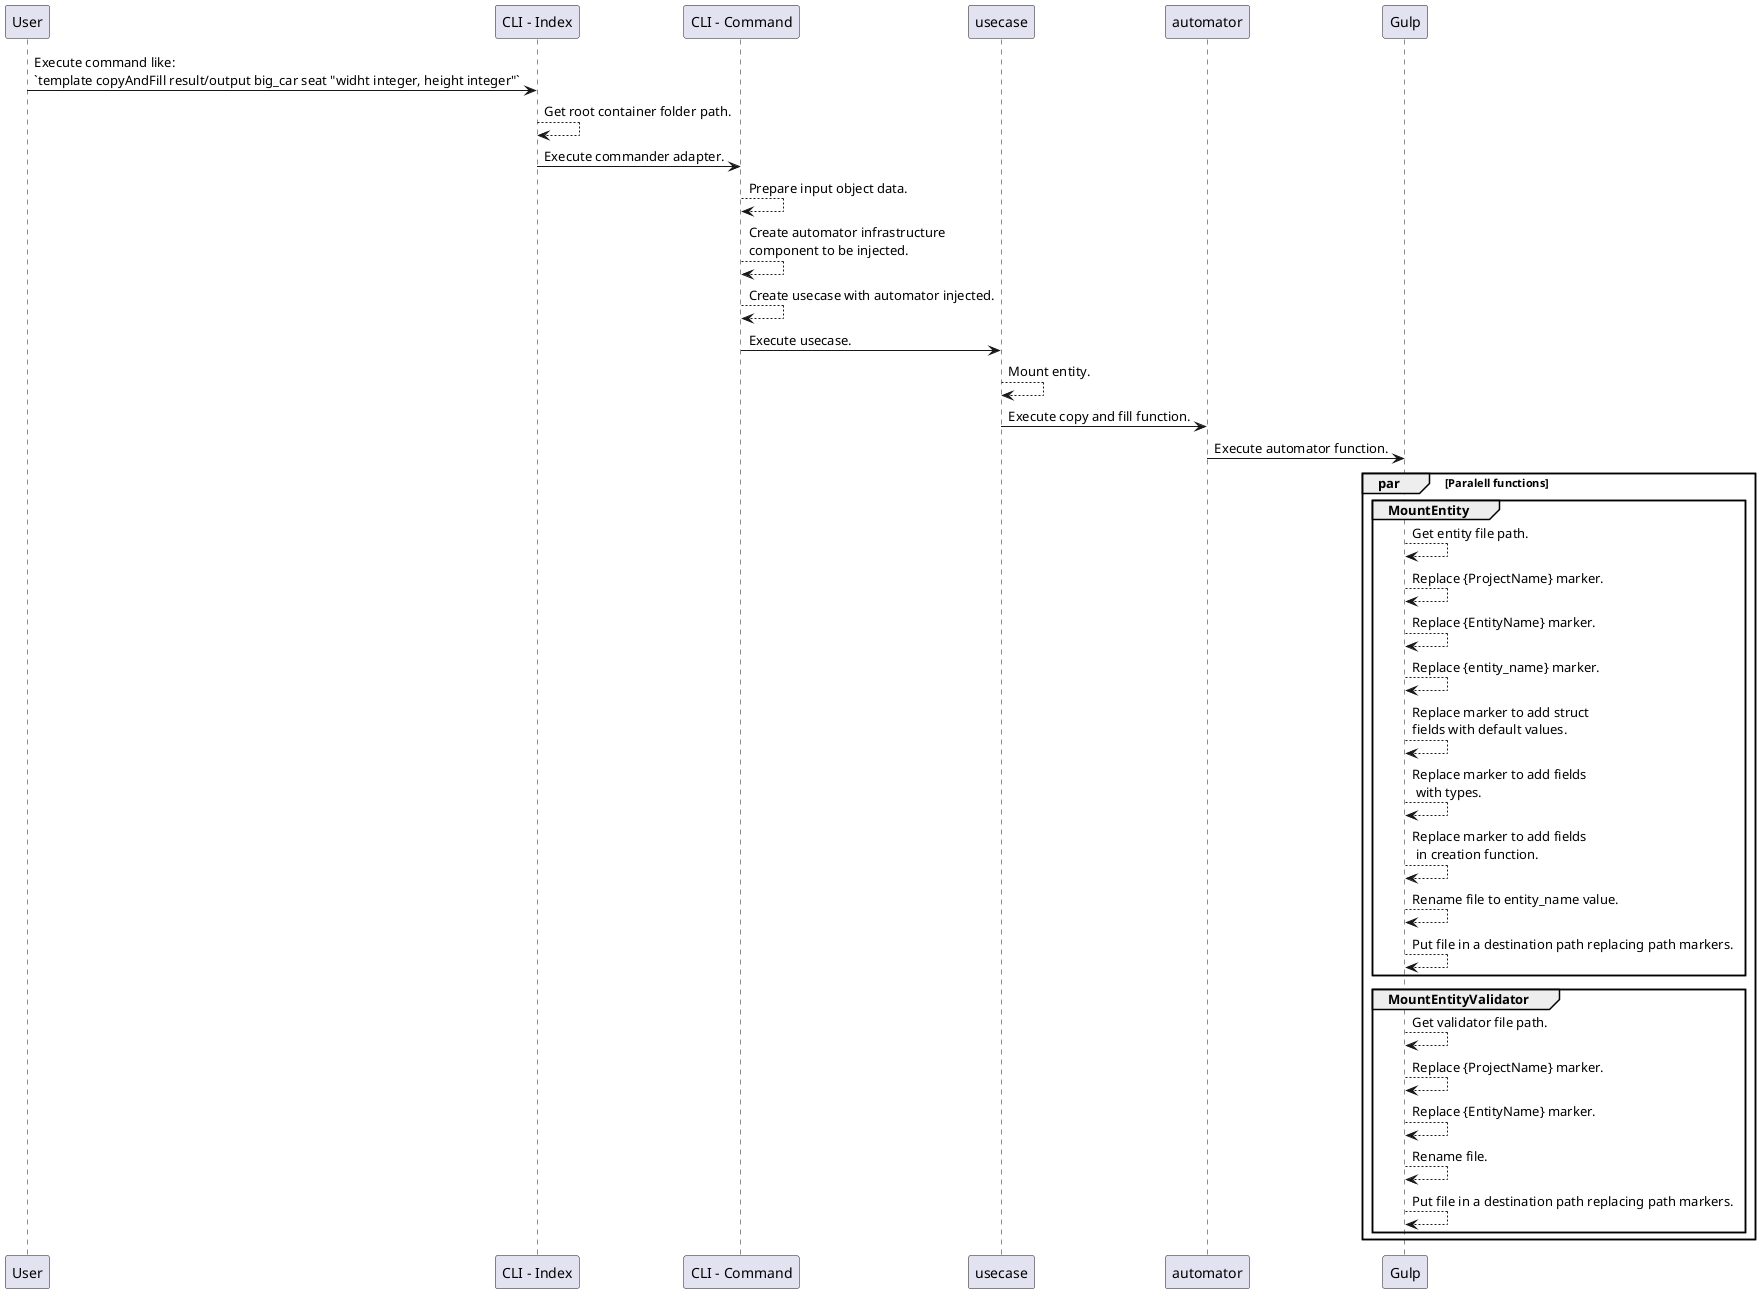 @startuml copyAndFillSequence



User -> cli_index as "CLI - Index": Execute command like:\n`template copyAndFill result/output big_car seat "widht integer, height integer"`
cli_index --> cli_index: Get root container folder path.
cli_index -> cli_commander as "CLI - Command": Execute commander adapter.
cli_commander --> cli_commander: Prepare input object data.
cli_commander --> cli_commander: Create automator infrastructure\ncomponent to be injected.
cli_commander --> cli_commander: Create usecase with automator injected.

cli_commander -> usecase: Execute usecase.
usecase --> usecase: Mount entity.
usecase -> automator: Execute copy and fill function.

automator -> Gulp: Execute automator function.

par Paralell functions

  group MountEntity 
    Gulp --> Gulp: Get entity file path.
    Gulp --> Gulp: Replace {ProjectName} marker.
    Gulp --> Gulp: Replace {EntityName} marker.
    Gulp --> Gulp: Replace {entity_name} marker.
    Gulp --> Gulp: Replace marker to add struct\nfields with default values.
    Gulp --> Gulp: Replace marker to add fields\n with types.
    Gulp --> Gulp: Replace marker to add fields\n in creation function.
    Gulp --> Gulp: Rename file to entity_name value.
    Gulp --> Gulp: Put file in a destination path replacing path markers.
  end

  group MountEntityValidator 
    Gulp --> Gulp: Get validator file path.
    Gulp --> Gulp: Replace {ProjectName} marker.
    Gulp --> Gulp: Replace {EntityName} marker.
    Gulp --> Gulp: Rename file.
    Gulp --> Gulp: Put file in a destination path replacing path markers.
  end
end

@enduml